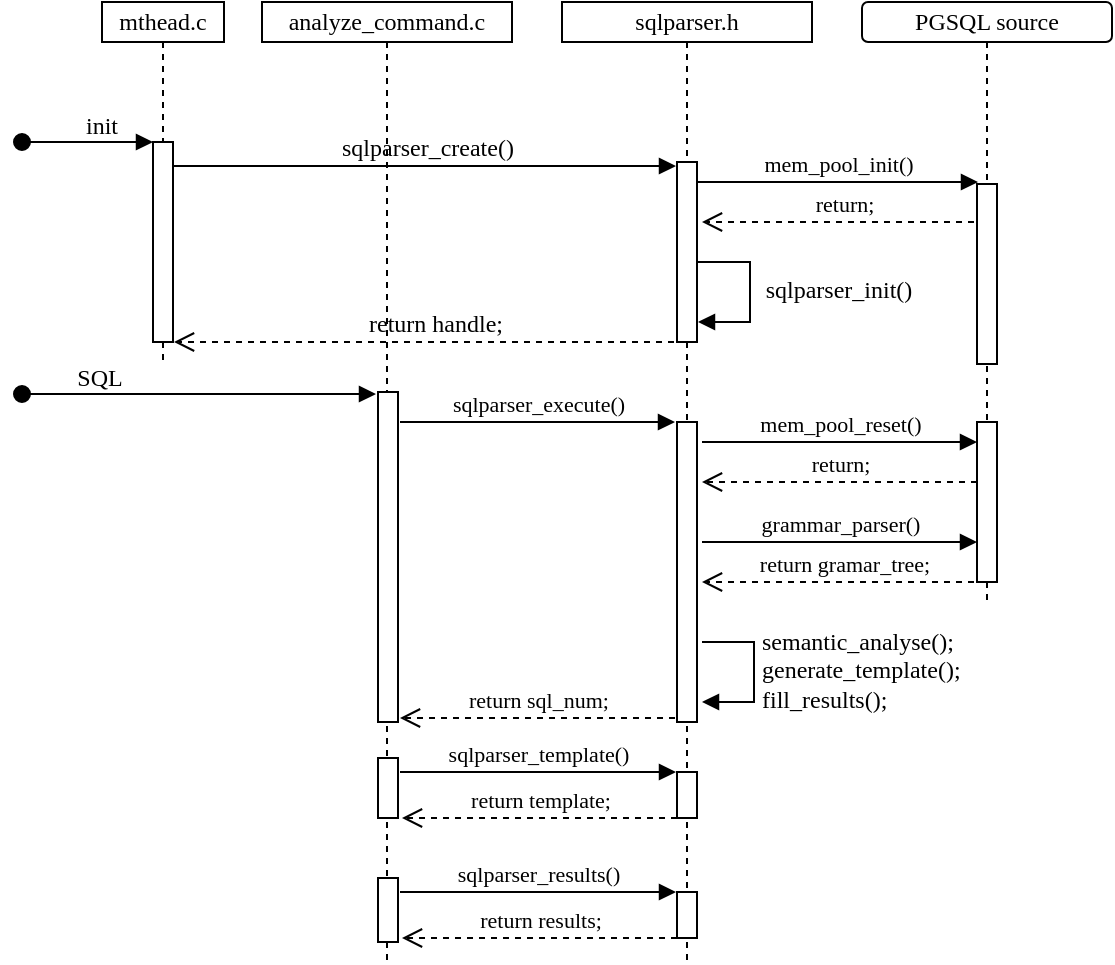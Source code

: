 <mxfile version="21.1.2" type="github">
  <diagram name="Page-1" id="2YBvvXClWsGukQMizWep">
    <mxGraphModel dx="956" dy="514" grid="1" gridSize="10" guides="1" tooltips="1" connect="1" arrows="1" fold="1" page="1" pageScale="1" pageWidth="850" pageHeight="1100" math="0" shadow="0">
      <root>
        <mxCell id="0" />
        <mxCell id="1" parent="0" />
        <mxCell id="aM9ryv3xv72pqoxQDRHE-1" value="analyze_command.c" style="shape=umlLifeline;perimeter=lifelinePerimeter;whiteSpace=wrap;html=1;container=0;dropTarget=0;collapsible=0;recursiveResize=0;outlineConnect=0;portConstraint=eastwest;newEdgeStyle={&quot;edgeStyle&quot;:&quot;elbowEdgeStyle&quot;,&quot;elbow&quot;:&quot;vertical&quot;,&quot;curved&quot;:0,&quot;rounded&quot;:0};size=20;participant=label;fontFamily=Comic Sans MS;" parent="1" vertex="1">
          <mxGeometry x="220" y="50" width="125" height="480" as="geometry" />
        </mxCell>
        <mxCell id="L-1QC0yEh2O5icnx4rdm-17" value="" style="html=1;points=[];perimeter=orthogonalPerimeter;outlineConnect=0;targetShapes=umlLifeline;portConstraint=eastwest;newEdgeStyle={&quot;edgeStyle&quot;:&quot;elbowEdgeStyle&quot;,&quot;elbow&quot;:&quot;vertical&quot;,&quot;curved&quot;:0,&quot;rounded&quot;:0};fontFamily=Comic Sans MS;" parent="aM9ryv3xv72pqoxQDRHE-1" vertex="1">
          <mxGeometry x="58" y="195" width="10" height="165" as="geometry" />
        </mxCell>
        <mxCell id="L-1QC0yEh2O5icnx4rdm-27" value="" style="html=1;points=[];perimeter=orthogonalPerimeter;outlineConnect=0;targetShapes=umlLifeline;portConstraint=eastwest;newEdgeStyle={&quot;edgeStyle&quot;:&quot;elbowEdgeStyle&quot;,&quot;elbow&quot;:&quot;vertical&quot;,&quot;curved&quot;:0,&quot;rounded&quot;:0};fontFamily=Comic Sans MS;" parent="aM9ryv3xv72pqoxQDRHE-1" vertex="1">
          <mxGeometry x="58" y="378" width="10" height="30" as="geometry" />
        </mxCell>
        <mxCell id="L-1QC0yEh2O5icnx4rdm-1" value="sqlparser.h" style="shape=umlLifeline;perimeter=lifelinePerimeter;whiteSpace=wrap;html=1;container=0;dropTarget=0;collapsible=0;recursiveResize=0;outlineConnect=0;portConstraint=eastwest;newEdgeStyle={&quot;edgeStyle&quot;:&quot;elbowEdgeStyle&quot;,&quot;elbow&quot;:&quot;vertical&quot;,&quot;curved&quot;:0,&quot;rounded&quot;:0};size=20;fontFamily=Comic Sans MS;" parent="1" vertex="1">
          <mxGeometry x="370" y="50" width="125" height="480" as="geometry" />
        </mxCell>
        <mxCell id="L-1QC0yEh2O5icnx4rdm-8" value="" style="html=1;points=[];perimeter=orthogonalPerimeter;outlineConnect=0;targetShapes=umlLifeline;portConstraint=eastwest;newEdgeStyle={&quot;edgeStyle&quot;:&quot;elbowEdgeStyle&quot;,&quot;elbow&quot;:&quot;vertical&quot;,&quot;curved&quot;:0,&quot;rounded&quot;:0};fontFamily=Comic Sans MS;" parent="L-1QC0yEh2O5icnx4rdm-1" vertex="1">
          <mxGeometry x="57.5" y="80" width="10" height="90" as="geometry" />
        </mxCell>
        <mxCell id="L-1QC0yEh2O5icnx4rdm-24" value="" style="html=1;points=[];perimeter=orthogonalPerimeter;outlineConnect=0;targetShapes=umlLifeline;portConstraint=eastwest;newEdgeStyle={&quot;edgeStyle&quot;:&quot;elbowEdgeStyle&quot;,&quot;elbow&quot;:&quot;vertical&quot;,&quot;curved&quot;:0,&quot;rounded&quot;:0};fontFamily=Comic Sans MS;" parent="L-1QC0yEh2O5icnx4rdm-1" vertex="1">
          <mxGeometry x="57.5" y="210" width="10" height="150" as="geometry" />
        </mxCell>
        <mxCell id="L-1QC0yEh2O5icnx4rdm-32" value="" style="html=1;points=[];perimeter=orthogonalPerimeter;outlineConnect=0;targetShapes=umlLifeline;portConstraint=eastwest;newEdgeStyle={&quot;edgeStyle&quot;:&quot;elbowEdgeStyle&quot;,&quot;elbow&quot;:&quot;vertical&quot;,&quot;curved&quot;:0,&quot;rounded&quot;:0};fontFamily=Comic Sans MS;" parent="L-1QC0yEh2O5icnx4rdm-1" vertex="1">
          <mxGeometry x="57.5" y="385" width="10" height="23" as="geometry" />
        </mxCell>
        <mxCell id="L-1QC0yEh2O5icnx4rdm-35" value="" style="html=1;points=[];perimeter=orthogonalPerimeter;outlineConnect=0;targetShapes=umlLifeline;portConstraint=eastwest;newEdgeStyle={&quot;edgeStyle&quot;:&quot;elbowEdgeStyle&quot;,&quot;elbow&quot;:&quot;vertical&quot;,&quot;curved&quot;:0,&quot;rounded&quot;:0};fontFamily=Comic Sans MS;" parent="L-1QC0yEh2O5icnx4rdm-1" vertex="1">
          <mxGeometry x="57.5" y="445" width="10" height="23" as="geometry" />
        </mxCell>
        <mxCell id="L-1QC0yEh2O5icnx4rdm-36" value="" style="html=1;points=[];perimeter=orthogonalPerimeter;outlineConnect=0;targetShapes=umlLifeline;portConstraint=eastwest;newEdgeStyle={&quot;edgeStyle&quot;:&quot;elbowEdgeStyle&quot;,&quot;elbow&quot;:&quot;vertical&quot;,&quot;curved&quot;:0,&quot;rounded&quot;:0};fontFamily=Comic Sans MS;" parent="L-1QC0yEh2O5icnx4rdm-1" vertex="1">
          <mxGeometry x="-92" y="438" width="10" height="32" as="geometry" />
        </mxCell>
        <mxCell id="L-1QC0yEh2O5icnx4rdm-37" value="sqlparser_results()" style="html=1;verticalAlign=bottom;endArrow=block;edgeStyle=elbowEdgeStyle;elbow=vertical;curved=0;rounded=0;fontFamily=Comic Sans MS;" parent="L-1QC0yEh2O5icnx4rdm-1" edge="1">
          <mxGeometry width="80" relative="1" as="geometry">
            <mxPoint x="-81" y="445" as="sourcePoint" />
            <mxPoint x="57" y="445" as="targetPoint" />
          </mxGeometry>
        </mxCell>
        <mxCell id="L-1QC0yEh2O5icnx4rdm-38" value="return results;" style="html=1;verticalAlign=bottom;endArrow=open;dashed=1;endSize=8;edgeStyle=elbowEdgeStyle;elbow=vertical;curved=0;rounded=0;fontFamily=Comic Sans MS;" parent="L-1QC0yEh2O5icnx4rdm-1" source="L-1QC0yEh2O5icnx4rdm-35" edge="1">
          <mxGeometry relative="1" as="geometry">
            <mxPoint y="468" as="sourcePoint" />
            <mxPoint x="-80" y="468" as="targetPoint" />
          </mxGeometry>
        </mxCell>
        <mxCell id="L-1QC0yEh2O5icnx4rdm-5" value="mthead.c" style="shape=umlLifeline;perimeter=lifelinePerimeter;whiteSpace=wrap;html=1;container=0;dropTarget=0;collapsible=0;recursiveResize=0;outlineConnect=0;portConstraint=eastwest;newEdgeStyle={&quot;edgeStyle&quot;:&quot;elbowEdgeStyle&quot;,&quot;elbow&quot;:&quot;vertical&quot;,&quot;curved&quot;:0,&quot;rounded&quot;:0};size=20;fontFamily=Comic Sans MS;" parent="1" vertex="1">
          <mxGeometry x="140" y="50" width="61" height="180" as="geometry" />
        </mxCell>
        <mxCell id="L-1QC0yEh2O5icnx4rdm-6" value="" style="html=1;points=[];perimeter=orthogonalPerimeter;outlineConnect=0;targetShapes=umlLifeline;portConstraint=eastwest;newEdgeStyle={&quot;edgeStyle&quot;:&quot;elbowEdgeStyle&quot;,&quot;elbow&quot;:&quot;vertical&quot;,&quot;curved&quot;:0,&quot;rounded&quot;:0};fontFamily=Comic Sans MS;" parent="L-1QC0yEh2O5icnx4rdm-5" vertex="1">
          <mxGeometry x="25.5" y="70" width="10" height="100" as="geometry" />
        </mxCell>
        <mxCell id="L-1QC0yEh2O5icnx4rdm-7" value="" style="html=1;verticalAlign=bottom;startArrow=oval;endArrow=block;startSize=8;edgeStyle=elbowEdgeStyle;elbow=vertical;curved=0;rounded=0;fontFamily=Comic Sans MS;" parent="L-1QC0yEh2O5icnx4rdm-5" target="L-1QC0yEh2O5icnx4rdm-6" edge="1">
          <mxGeometry relative="1" as="geometry">
            <mxPoint x="-40" y="70" as="sourcePoint" />
          </mxGeometry>
        </mxCell>
        <mxCell id="L-1QC0yEh2O5icnx4rdm-10" value="" style="html=1;verticalAlign=bottom;endArrow=block;edgeStyle=elbowEdgeStyle;elbow=vertical;curved=0;rounded=0;arcSize=20;fontFamily=Comic Sans MS;" parent="1" edge="1">
          <mxGeometry width="80" relative="1" as="geometry">
            <mxPoint x="176" y="132" as="sourcePoint" />
            <mxPoint x="427" y="132" as="targetPoint" />
          </mxGeometry>
        </mxCell>
        <mxCell id="L-1QC0yEh2O5icnx4rdm-14" value="" style="html=1;verticalAlign=bottom;endArrow=open;dashed=1;endSize=8;edgeStyle=elbowEdgeStyle;elbow=vertical;curved=0;rounded=0;fontFamily=Comic Sans MS;" parent="1" edge="1">
          <mxGeometry relative="1" as="geometry">
            <mxPoint x="426" y="220" as="sourcePoint" />
            <mxPoint x="176" y="220" as="targetPoint" />
            <mxPoint as="offset" />
          </mxGeometry>
        </mxCell>
        <mxCell id="L-1QC0yEh2O5icnx4rdm-15" value="sqlparser_create()" style="text;strokeColor=none;align=center;fillColor=none;html=1;verticalAlign=middle;whiteSpace=wrap;rounded=0;fontFamily=Comic Sans MS;" parent="1" vertex="1">
          <mxGeometry x="252.5" y="118" width="100" height="10" as="geometry" />
        </mxCell>
        <mxCell id="L-1QC0yEh2O5icnx4rdm-16" value="return handle;" style="text;strokeColor=none;align=center;fillColor=none;html=1;verticalAlign=middle;whiteSpace=wrap;rounded=0;fontFamily=Comic Sans MS;" parent="1" vertex="1">
          <mxGeometry x="262.5" y="206" width="87.5" height="10" as="geometry" />
        </mxCell>
        <mxCell id="L-1QC0yEh2O5icnx4rdm-19" value="" style="html=1;verticalAlign=bottom;startArrow=oval;startFill=1;endArrow=block;startSize=8;edgeStyle=elbowEdgeStyle;elbow=vertical;curved=0;rounded=0;fontFamily=Comic Sans MS;" parent="1" edge="1">
          <mxGeometry width="60" relative="1" as="geometry">
            <mxPoint x="100" y="246" as="sourcePoint" />
            <mxPoint x="277" y="246" as="targetPoint" />
          </mxGeometry>
        </mxCell>
        <mxCell id="L-1QC0yEh2O5icnx4rdm-25" value="sqlparser_execute()" style="html=1;verticalAlign=bottom;endArrow=block;edgeStyle=elbowEdgeStyle;elbow=vertical;curved=0;rounded=0;fontFamily=Comic Sans MS;" parent="1" edge="1">
          <mxGeometry width="80" relative="1" as="geometry">
            <mxPoint x="289" y="260" as="sourcePoint" />
            <mxPoint x="426.5" y="260" as="targetPoint" />
          </mxGeometry>
        </mxCell>
        <mxCell id="L-1QC0yEh2O5icnx4rdm-26" value="return sql_num;" style="html=1;verticalAlign=bottom;endArrow=open;dashed=1;endSize=8;edgeStyle=elbowEdgeStyle;elbow=horizontal;curved=0;rounded=0;fontFamily=Comic Sans MS;" parent="1" edge="1">
          <mxGeometry x="-0.001" relative="1" as="geometry">
            <mxPoint x="426.5" y="408" as="sourcePoint" />
            <mxPoint x="289" y="408" as="targetPoint" />
            <Array as="points">
              <mxPoint x="358" y="408" />
            </Array>
            <mxPoint as="offset" />
          </mxGeometry>
        </mxCell>
        <mxCell id="L-1QC0yEh2O5icnx4rdm-28" value="SQL" style="text;strokeColor=none;align=center;fillColor=none;html=1;verticalAlign=middle;whiteSpace=wrap;rounded=0;fontFamily=Comic Sans MS;" parent="1" vertex="1">
          <mxGeometry x="129" y="233" width="20" height="10" as="geometry" />
        </mxCell>
        <mxCell id="L-1QC0yEh2O5icnx4rdm-29" value="init" style="text;strokeColor=none;align=center;fillColor=none;html=1;verticalAlign=middle;whiteSpace=wrap;rounded=0;fontFamily=Comic Sans MS;" parent="1" vertex="1">
          <mxGeometry x="135" y="112" width="10" as="geometry" />
        </mxCell>
        <mxCell id="L-1QC0yEh2O5icnx4rdm-33" value="sqlparser_template()" style="html=1;verticalAlign=bottom;endArrow=block;edgeStyle=elbowEdgeStyle;elbow=vertical;curved=0;rounded=0;fontFamily=Comic Sans MS;" parent="1" edge="1">
          <mxGeometry width="80" relative="1" as="geometry">
            <mxPoint x="289" y="435" as="sourcePoint" />
            <mxPoint x="427" y="435" as="targetPoint" />
          </mxGeometry>
        </mxCell>
        <mxCell id="L-1QC0yEh2O5icnx4rdm-34" value="return template;" style="html=1;verticalAlign=bottom;endArrow=open;dashed=1;endSize=8;edgeStyle=elbowEdgeStyle;elbow=vertical;curved=0;rounded=0;fontFamily=Comic Sans MS;" parent="1" source="L-1QC0yEh2O5icnx4rdm-32" edge="1">
          <mxGeometry relative="1" as="geometry">
            <mxPoint x="370" y="458" as="sourcePoint" />
            <mxPoint x="290" y="458" as="targetPoint" />
          </mxGeometry>
        </mxCell>
        <mxCell id="L-1QC0yEh2O5icnx4rdm-41" value="mem_pool_init()" style="html=1;verticalAlign=bottom;endArrow=block;edgeStyle=elbowEdgeStyle;elbow=vertical;curved=0;rounded=0;fontFamily=Comic Sans MS;" parent="1" edge="1">
          <mxGeometry width="80" relative="1" as="geometry">
            <mxPoint x="438" y="140" as="sourcePoint" />
            <mxPoint x="578" y="140" as="targetPoint" />
          </mxGeometry>
        </mxCell>
        <mxCell id="L-1QC0yEh2O5icnx4rdm-42" value="return;" style="html=1;verticalAlign=bottom;endArrow=open;dashed=1;endSize=8;edgeStyle=elbowEdgeStyle;elbow=vertical;curved=0;rounded=0;fontFamily=Comic Sans MS;" parent="1" source="L-1QC0yEh2O5icnx4rdm-49" edge="1">
          <mxGeometry relative="1" as="geometry">
            <mxPoint x="570" y="160" as="sourcePoint" />
            <mxPoint x="440" y="160" as="targetPoint" />
          </mxGeometry>
        </mxCell>
        <mxCell id="L-1QC0yEh2O5icnx4rdm-43" value="" style="endArrow=block;endFill=1;endSize=6;html=1;rounded=0;align=left;verticalAlign=top;exitX=0.9;exitY=0.25;exitDx=0;exitDy=0;exitPerimeter=0;strokeWidth=1;fontFamily=Comic Sans MS;" parent="1" edge="1">
          <mxGeometry width="160" relative="1" as="geometry">
            <mxPoint x="438" y="180" as="sourcePoint" />
            <mxPoint x="438" y="210" as="targetPoint" />
            <Array as="points">
              <mxPoint x="464" y="180" />
              <mxPoint x="464" y="200" />
              <mxPoint x="464" y="210" />
            </Array>
          </mxGeometry>
        </mxCell>
        <mxCell id="L-1QC0yEh2O5icnx4rdm-44" value="sqlparser_init()" style="text;strokeColor=none;align=center;fillColor=none;html=1;verticalAlign=middle;whiteSpace=wrap;rounded=0;fontFamily=Comic Sans MS;" parent="1" vertex="1">
          <mxGeometry x="468" y="184" width="81" height="20" as="geometry" />
        </mxCell>
        <mxCell id="L-1QC0yEh2O5icnx4rdm-45" value="mem_pool_reset()" style="html=1;verticalAlign=bottom;endArrow=block;edgeStyle=elbowEdgeStyle;elbow=vertical;curved=0;rounded=0;fontFamily=Comic Sans MS;" parent="1" target="L-1QC0yEh2O5icnx4rdm-51" edge="1">
          <mxGeometry width="80" relative="1" as="geometry">
            <mxPoint x="440" y="270" as="sourcePoint" />
            <mxPoint x="575" y="270" as="targetPoint" />
          </mxGeometry>
        </mxCell>
        <mxCell id="L-1QC0yEh2O5icnx4rdm-46" value="return;" style="html=1;verticalAlign=bottom;endArrow=open;dashed=1;endSize=8;edgeStyle=elbowEdgeStyle;elbow=vertical;curved=0;rounded=0;fontFamily=Comic Sans MS;" parent="1" source="L-1QC0yEh2O5icnx4rdm-51" edge="1">
          <mxGeometry relative="1" as="geometry">
            <mxPoint x="570" y="290" as="sourcePoint" />
            <mxPoint x="440" y="290" as="targetPoint" />
          </mxGeometry>
        </mxCell>
        <mxCell id="L-1QC0yEh2O5icnx4rdm-47" value="grammar_parser()" style="html=1;verticalAlign=bottom;endArrow=block;edgeStyle=elbowEdgeStyle;elbow=vertical;curved=0;rounded=0;fontFamily=Comic Sans MS;" parent="1" target="L-1QC0yEh2O5icnx4rdm-51" edge="1">
          <mxGeometry width="80" relative="1" as="geometry">
            <mxPoint x="440" y="320" as="sourcePoint" />
            <mxPoint x="575" y="320" as="targetPoint" />
          </mxGeometry>
        </mxCell>
        <mxCell id="L-1QC0yEh2O5icnx4rdm-48" value="return gramar_tree;" style="html=1;verticalAlign=bottom;endArrow=open;dashed=1;endSize=8;edgeStyle=elbowEdgeStyle;elbow=vertical;curved=0;rounded=0;fontFamily=Comic Sans MS;" parent="1" source="L-1QC0yEh2O5icnx4rdm-49" edge="1">
          <mxGeometry relative="1" as="geometry">
            <mxPoint x="570" y="340" as="sourcePoint" />
            <mxPoint x="440" y="340" as="targetPoint" />
          </mxGeometry>
        </mxCell>
        <mxCell id="L-1QC0yEh2O5icnx4rdm-49" value="PGSQL source" style="shape=umlLifeline;perimeter=lifelinePerimeter;whiteSpace=wrap;html=1;container=0;dropTarget=0;collapsible=0;recursiveResize=0;outlineConnect=0;portConstraint=eastwest;newEdgeStyle={&quot;edgeStyle&quot;:&quot;elbowEdgeStyle&quot;,&quot;elbow&quot;:&quot;vertical&quot;,&quot;curved&quot;:0,&quot;rounded&quot;:0};size=20;fontFamily=Comic Sans MS;rounded=1;" parent="1" vertex="1">
          <mxGeometry x="520" y="50" width="125" height="300" as="geometry" />
        </mxCell>
        <mxCell id="L-1QC0yEh2O5icnx4rdm-50" value="" style="html=1;points=[];perimeter=orthogonalPerimeter;outlineConnect=0;targetShapes=umlLifeline;portConstraint=eastwest;newEdgeStyle={&quot;edgeStyle&quot;:&quot;elbowEdgeStyle&quot;,&quot;elbow&quot;:&quot;vertical&quot;,&quot;curved&quot;:0,&quot;rounded&quot;:0};fontFamily=Comic Sans MS;" parent="L-1QC0yEh2O5icnx4rdm-49" vertex="1">
          <mxGeometry x="57.5" y="91" width="10" height="90" as="geometry" />
        </mxCell>
        <mxCell id="L-1QC0yEh2O5icnx4rdm-51" value="" style="html=1;points=[];perimeter=orthogonalPerimeter;outlineConnect=0;targetShapes=umlLifeline;portConstraint=eastwest;newEdgeStyle={&quot;edgeStyle&quot;:&quot;elbowEdgeStyle&quot;,&quot;elbow&quot;:&quot;vertical&quot;,&quot;curved&quot;:0,&quot;rounded&quot;:0};fontFamily=Comic Sans MS;" parent="L-1QC0yEh2O5icnx4rdm-49" vertex="1">
          <mxGeometry x="57.5" y="210" width="10" height="80" as="geometry" />
        </mxCell>
        <mxCell id="L-1QC0yEh2O5icnx4rdm-57" value="" style="endArrow=block;endFill=1;endSize=6;html=1;rounded=0;align=left;verticalAlign=top;exitX=0.9;exitY=0.25;exitDx=0;exitDy=0;exitPerimeter=0;strokeWidth=1;fontFamily=Comic Sans MS;" parent="1" edge="1">
          <mxGeometry width="160" relative="1" as="geometry">
            <mxPoint x="440" y="370" as="sourcePoint" />
            <mxPoint x="440" y="400" as="targetPoint" />
            <Array as="points">
              <mxPoint x="466" y="370" />
              <mxPoint x="466" y="390" />
              <mxPoint x="466" y="400" />
            </Array>
          </mxGeometry>
        </mxCell>
        <mxCell id="L-1QC0yEh2O5icnx4rdm-58" value="semantic_analyse();&lt;br&gt;generate_template();&lt;br&gt;fill_results();" style="text;strokeColor=none;align=left;fillColor=none;html=1;verticalAlign=middle;whiteSpace=wrap;rounded=0;fontFamily=Comic Sans MS;" parent="1" vertex="1">
          <mxGeometry x="468" y="359" width="123" height="50" as="geometry" />
        </mxCell>
      </root>
    </mxGraphModel>
  </diagram>
</mxfile>

